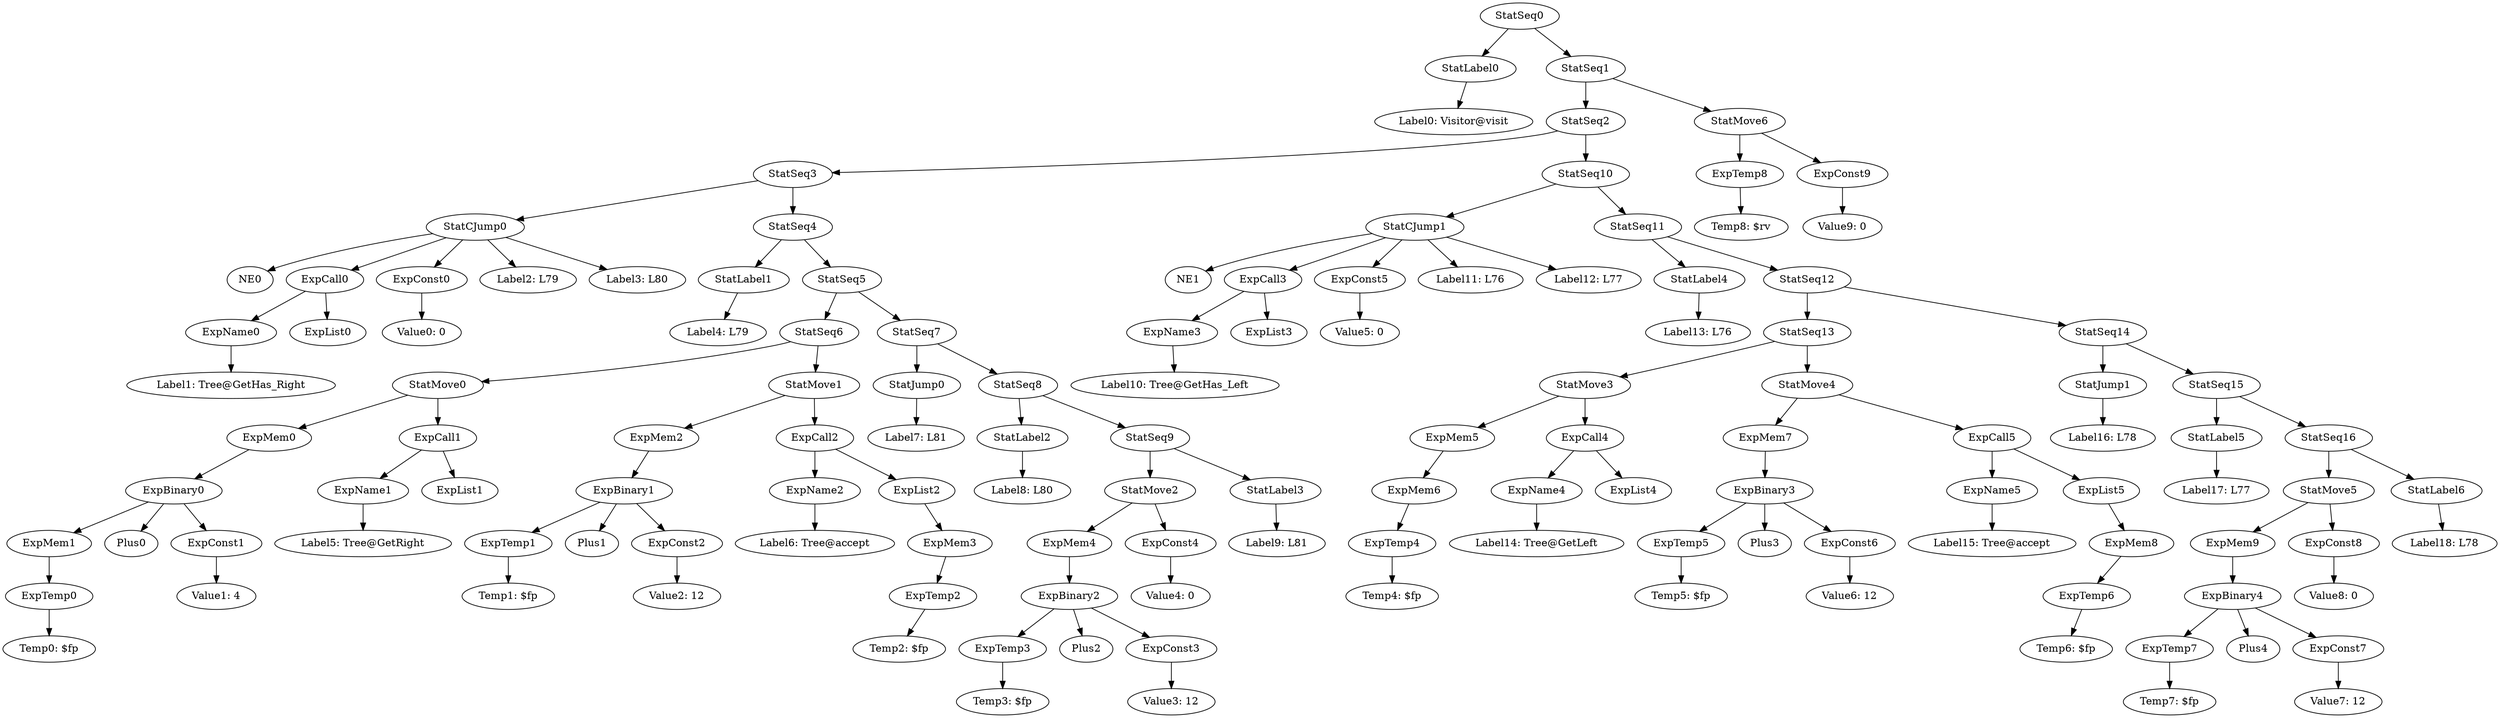 digraph {
	ordering = out;
	ExpTemp8 -> "Temp8: $rv";
	StatSeq16 -> StatMove5;
	StatSeq16 -> StatLabel6;
	ExpConst7 -> "Value7: 12";
	StatJump1 -> "Label16: L78";
	StatSeq12 -> StatSeq13;
	StatSeq12 -> StatSeq14;
	ExpList5 -> ExpMem8;
	StatSeq1 -> StatSeq2;
	StatSeq1 -> StatMove6;
	ExpMem8 -> ExpTemp6;
	StatMove6 -> ExpTemp8;
	StatMove6 -> ExpConst9;
	ExpTemp6 -> "Temp6: $fp";
	ExpCall5 -> ExpName5;
	ExpCall5 -> ExpList5;
	StatMove4 -> ExpMem7;
	StatMove4 -> ExpCall5;
	StatLabel5 -> "Label17: L77";
	ExpTemp5 -> "Temp5: $fp";
	StatMove3 -> ExpMem5;
	StatMove3 -> ExpCall4;
	ExpMem6 -> ExpTemp4;
	ExpTemp4 -> "Temp4: $fp";
	ExpConst9 -> "Value9: 0";
	StatSeq11 -> StatLabel4;
	StatSeq11 -> StatSeq12;
	ExpBinary3 -> ExpTemp5;
	ExpBinary3 -> Plus3;
	ExpBinary3 -> ExpConst6;
	ExpConst2 -> "Value2: 12";
	ExpCall2 -> ExpName2;
	ExpCall2 -> ExpList2;
	ExpTemp1 -> "Temp1: $fp";
	StatSeq0 -> StatLabel0;
	StatSeq0 -> StatSeq1;
	ExpCall3 -> ExpName3;
	ExpCall3 -> ExpList3;
	ExpBinary1 -> ExpTemp1;
	ExpBinary1 -> Plus1;
	ExpBinary1 -> ExpConst2;
	ExpMem0 -> ExpBinary0;
	ExpBinary0 -> ExpMem1;
	ExpBinary0 -> Plus0;
	ExpBinary0 -> ExpConst1;
	ExpName4 -> "Label14: Tree@GetLeft";
	ExpMem4 -> ExpBinary2;
	ExpName5 -> "Label15: Tree@accept";
	ExpName0 -> "Label1: Tree@GetHas_Right";
	StatCJump0 -> NE0;
	StatCJump0 -> ExpCall0;
	StatCJump0 -> ExpConst0;
	StatCJump0 -> "Label2: L79";
	StatCJump0 -> "Label3: L80";
	StatSeq13 -> StatMove3;
	StatSeq13 -> StatMove4;
	StatMove1 -> ExpMem2;
	StatMove1 -> ExpCall2;
	StatLabel4 -> "Label13: L76";
	StatSeq5 -> StatSeq6;
	StatSeq5 -> StatSeq7;
	ExpName2 -> "Label6: Tree@accept";
	StatSeq7 -> StatJump0;
	StatSeq7 -> StatSeq8;
	ExpMem9 -> ExpBinary4;
	ExpConst6 -> "Value6: 12";
	ExpMem1 -> ExpTemp0;
	ExpBinary4 -> ExpTemp7;
	ExpBinary4 -> Plus4;
	ExpBinary4 -> ExpConst7;
	ExpConst0 -> "Value0: 0";
	ExpCall4 -> ExpName4;
	ExpCall4 -> ExpList4;
	StatLabel2 -> "Label8: L80";
	StatSeq4 -> StatLabel1;
	StatSeq4 -> StatSeq5;
	StatLabel1 -> "Label4: L79";
	ExpMem2 -> ExpBinary1;
	ExpCall1 -> ExpName1;
	ExpCall1 -> ExpList1;
	StatJump0 -> "Label7: L81";
	ExpCall0 -> ExpName0;
	ExpCall0 -> ExpList0;
	StatSeq9 -> StatMove2;
	StatSeq9 -> StatLabel3;
	StatSeq6 -> StatMove0;
	StatSeq6 -> StatMove1;
	StatSeq8 -> StatLabel2;
	StatSeq8 -> StatSeq9;
	ExpTemp3 -> "Temp3: $fp";
	StatMove0 -> ExpMem0;
	StatMove0 -> ExpCall1;
	StatSeq15 -> StatLabel5;
	StatSeq15 -> StatSeq16;
	ExpMem7 -> ExpBinary3;
	StatSeq3 -> StatCJump0;
	StatSeq3 -> StatSeq4;
	StatSeq14 -> StatJump1;
	StatSeq14 -> StatSeq15;
	StatSeq10 -> StatCJump1;
	StatSeq10 -> StatSeq11;
	ExpName1 -> "Label5: Tree@GetRight";
	ExpConst1 -> "Value1: 4";
	ExpTemp7 -> "Temp7: $fp";
	ExpTemp0 -> "Temp0: $fp";
	ExpTemp2 -> "Temp2: $fp";
	ExpMem3 -> ExpTemp2;
	ExpList2 -> ExpMem3;
	ExpMem5 -> ExpMem6;
	StatLabel0 -> "Label0: Visitor@visit";
	ExpBinary2 -> ExpTemp3;
	ExpBinary2 -> Plus2;
	ExpBinary2 -> ExpConst3;
	StatLabel6 -> "Label18: L78";
	ExpConst3 -> "Value3: 12";
	StatMove2 -> ExpMem4;
	StatMove2 -> ExpConst4;
	ExpConst8 -> "Value8: 0";
	ExpConst4 -> "Value4: 0";
	StatLabel3 -> "Label9: L81";
	StatSeq2 -> StatSeq3;
	StatSeq2 -> StatSeq10;
	StatCJump1 -> NE1;
	StatCJump1 -> ExpCall3;
	StatCJump1 -> ExpConst5;
	StatCJump1 -> "Label11: L76";
	StatCJump1 -> "Label12: L77";
	ExpName3 -> "Label10: Tree@GetHas_Left";
	StatMove5 -> ExpMem9;
	StatMove5 -> ExpConst8;
	ExpConst5 -> "Value5: 0";
}

